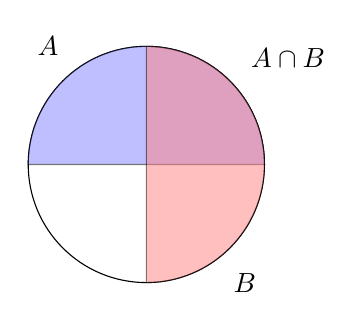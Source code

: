 \begin{tikzpicture}
			\draw (0,0) circle [radius = 1.5cm];
			\draw[fill=blue!50, opacity = .5] (1.5,0) arc(0:180:1.5) -- cycle;
			\draw[fill=red!50, opacity=.5] (0,1.5) arc(90:-90:1.5) -- cycle;
			\node (A) at (-1.25, 1.5) {$A$};
			\node (AcB) at (1.8, 1.35) {$A\cap B$};
			\node (B) at (1.25, -1.5) {$B$};
\end{tikzpicture}